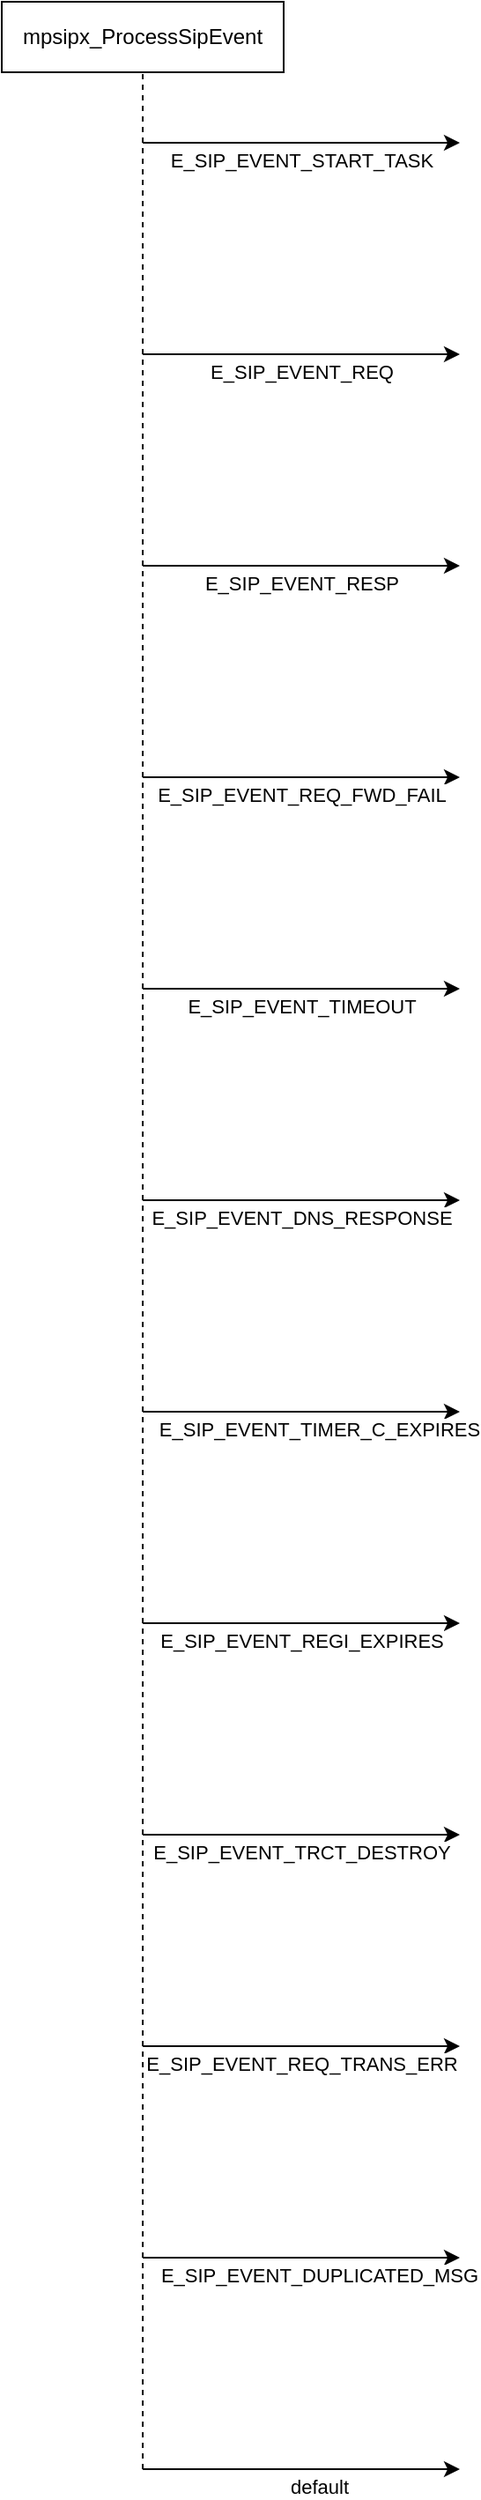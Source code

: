 <mxfile version="24.4.4" type="github">
  <diagram name="페이지-1" id="etNuVZ6pbzixl28teNGZ">
    <mxGraphModel dx="1674" dy="728" grid="1" gridSize="10" guides="1" tooltips="1" connect="1" arrows="1" fold="1" page="1" pageScale="1" pageWidth="827" pageHeight="1169" math="0" shadow="0">
      <root>
        <mxCell id="0" />
        <mxCell id="1" parent="0" />
        <mxCell id="U2VWofkqHzp19qMVscEh-1" value="mpsipx_ProcessSipEvent" style="rounded=0;whiteSpace=wrap;html=1;" vertex="1" parent="1">
          <mxGeometry x="340" y="120" width="160" height="40" as="geometry" />
        </mxCell>
        <mxCell id="U2VWofkqHzp19qMVscEh-2" value="E_SIP_EVENT_START_TASK" style="endArrow=classic;html=1;rounded=0;" edge="1" parent="1">
          <mxGeometry y="-10" width="50" height="50" relative="1" as="geometry">
            <mxPoint x="420" y="200" as="sourcePoint" />
            <mxPoint x="600" y="200" as="targetPoint" />
            <mxPoint as="offset" />
          </mxGeometry>
        </mxCell>
        <mxCell id="U2VWofkqHzp19qMVscEh-3" value="" style="endArrow=none;dashed=1;html=1;rounded=0;entryX=0.5;entryY=1;entryDx=0;entryDy=0;" edge="1" parent="1" target="U2VWofkqHzp19qMVscEh-1">
          <mxGeometry width="50" height="50" relative="1" as="geometry">
            <mxPoint x="420" y="1520" as="sourcePoint" />
            <mxPoint x="440" y="350" as="targetPoint" />
          </mxGeometry>
        </mxCell>
        <mxCell id="U2VWofkqHzp19qMVscEh-4" value="E_SIP_EVENT_REQ" style="endArrow=classic;html=1;rounded=0;" edge="1" parent="1">
          <mxGeometry y="-10" width="50" height="50" relative="1" as="geometry">
            <mxPoint x="420" y="320" as="sourcePoint" />
            <mxPoint x="600" y="320" as="targetPoint" />
            <mxPoint as="offset" />
          </mxGeometry>
        </mxCell>
        <mxCell id="U2VWofkqHzp19qMVscEh-5" value="E_SIP_EVENT_RESP" style="endArrow=classic;html=1;rounded=0;" edge="1" parent="1">
          <mxGeometry y="-10" width="50" height="50" relative="1" as="geometry">
            <mxPoint x="420" y="440" as="sourcePoint" />
            <mxPoint x="600" y="440" as="targetPoint" />
            <mxPoint as="offset" />
          </mxGeometry>
        </mxCell>
        <mxCell id="U2VWofkqHzp19qMVscEh-6" value="E_SIP_EVENT_REQ_FWD_FAIL" style="endArrow=classic;html=1;rounded=0;" edge="1" parent="1">
          <mxGeometry y="-10" width="50" height="50" relative="1" as="geometry">
            <mxPoint x="420" y="560" as="sourcePoint" />
            <mxPoint x="600" y="560" as="targetPoint" />
            <mxPoint as="offset" />
          </mxGeometry>
        </mxCell>
        <mxCell id="U2VWofkqHzp19qMVscEh-7" value="E_SIP_EVENT_TIMEOUT" style="endArrow=classic;html=1;rounded=0;" edge="1" parent="1">
          <mxGeometry y="-10" width="50" height="50" relative="1" as="geometry">
            <mxPoint x="420" y="680" as="sourcePoint" />
            <mxPoint x="600" y="680" as="targetPoint" />
            <mxPoint as="offset" />
          </mxGeometry>
        </mxCell>
        <mxCell id="U2VWofkqHzp19qMVscEh-8" value="E_SIP_EVENT_DNS_RESPONSE" style="endArrow=classic;html=1;rounded=0;" edge="1" parent="1">
          <mxGeometry y="-10" width="50" height="50" relative="1" as="geometry">
            <mxPoint x="420" y="800" as="sourcePoint" />
            <mxPoint x="600" y="800" as="targetPoint" />
            <mxPoint as="offset" />
          </mxGeometry>
        </mxCell>
        <mxCell id="U2VWofkqHzp19qMVscEh-10" value="E_SIP_EVENT_TIMER_C_EXPIRES" style="endArrow=classic;html=1;rounded=0;" edge="1" parent="1">
          <mxGeometry x="0.111" y="-10" width="50" height="50" relative="1" as="geometry">
            <mxPoint x="420" y="920" as="sourcePoint" />
            <mxPoint x="600" y="920" as="targetPoint" />
            <mxPoint as="offset" />
          </mxGeometry>
        </mxCell>
        <mxCell id="U2VWofkqHzp19qMVscEh-11" value="E_SIP_EVENT_REGI_EXPIRES" style="endArrow=classic;html=1;rounded=0;" edge="1" parent="1">
          <mxGeometry y="-10" width="50" height="50" relative="1" as="geometry">
            <mxPoint x="420" y="1040" as="sourcePoint" />
            <mxPoint x="600" y="1040" as="targetPoint" />
            <mxPoint as="offset" />
          </mxGeometry>
        </mxCell>
        <mxCell id="U2VWofkqHzp19qMVscEh-12" value="E_SIP_EVENT_TRCT_DESTROY" style="endArrow=classic;html=1;rounded=0;" edge="1" parent="1">
          <mxGeometry y="-10" width="50" height="50" relative="1" as="geometry">
            <mxPoint x="420" y="1160" as="sourcePoint" />
            <mxPoint x="600" y="1160" as="targetPoint" />
            <mxPoint as="offset" />
          </mxGeometry>
        </mxCell>
        <mxCell id="U2VWofkqHzp19qMVscEh-13" value="E_SIP_EVENT_REQ_TRANS_ERR" style="endArrow=classic;html=1;rounded=0;" edge="1" parent="1">
          <mxGeometry y="-10" width="50" height="50" relative="1" as="geometry">
            <mxPoint x="420" y="1280" as="sourcePoint" />
            <mxPoint x="600" y="1280" as="targetPoint" />
            <mxPoint as="offset" />
          </mxGeometry>
        </mxCell>
        <mxCell id="U2VWofkqHzp19qMVscEh-14" value="E_SIP_EVENT_DUPLICATED_MSG" style="endArrow=classic;html=1;rounded=0;" edge="1" parent="1">
          <mxGeometry x="0.111" y="-10" width="50" height="50" relative="1" as="geometry">
            <mxPoint x="420" y="1400" as="sourcePoint" />
            <mxPoint x="600" y="1400" as="targetPoint" />
            <mxPoint as="offset" />
          </mxGeometry>
        </mxCell>
        <mxCell id="U2VWofkqHzp19qMVscEh-15" value="default" style="endArrow=classic;html=1;rounded=0;" edge="1" parent="1">
          <mxGeometry x="0.111" y="-10" width="50" height="50" relative="1" as="geometry">
            <mxPoint x="420" y="1520" as="sourcePoint" />
            <mxPoint x="600" y="1520" as="targetPoint" />
            <mxPoint as="offset" />
          </mxGeometry>
        </mxCell>
      </root>
    </mxGraphModel>
  </diagram>
</mxfile>
